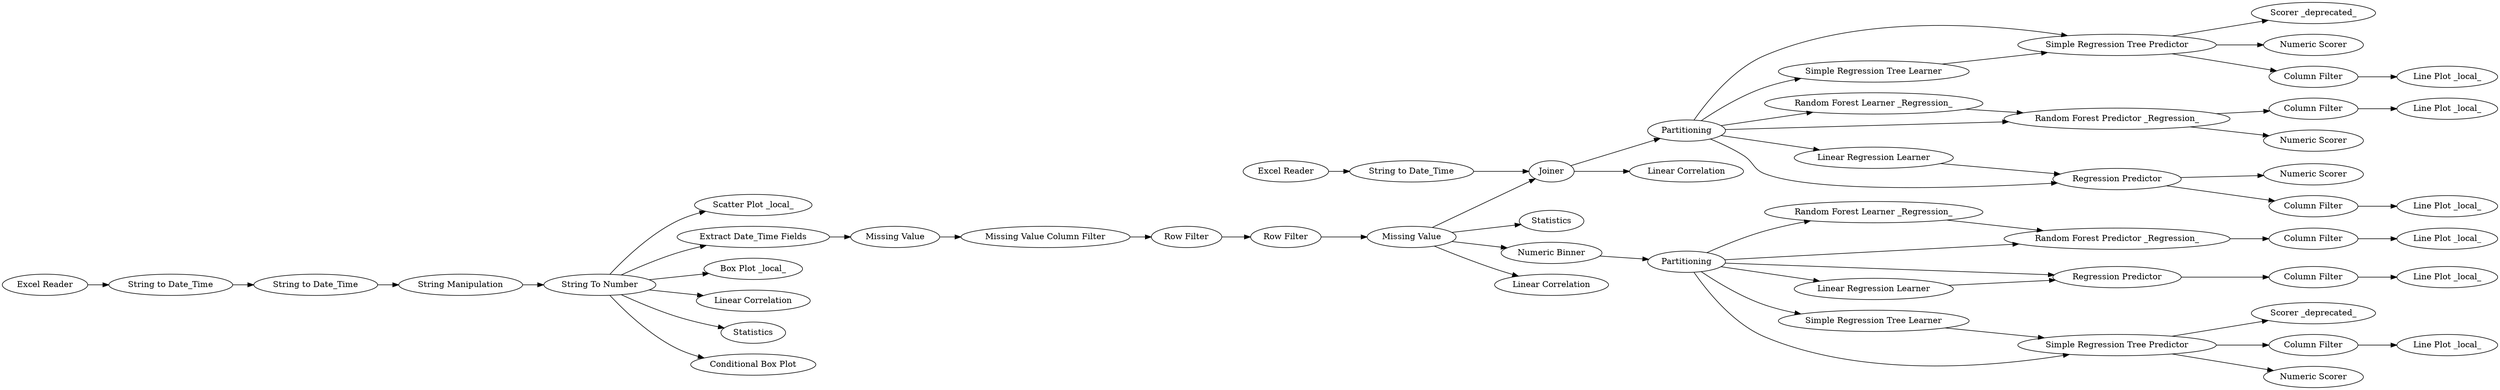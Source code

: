 digraph {
	41 -> 42
	58 -> 64
	14 -> 16
	42 -> 52
	20 -> 80
	54 -> 57
	65 -> 66
	2 -> 6
	15 -> 21
	58 -> 63
	16 -> 78
	40 -> 49
	1 -> 19
	40 -> 41
	79 -> 40
	59 -> 60
	78 -> 15
	2 -> 8
	63 -> 64
	2 -> 4
	58 -> 66
	80 -> 2
	40 -> 48
	27 -> 43
	64 -> 68
	58 -> 65
	40 -> 42
	50 -> 51
	55 -> 56
	64 -> 72
	40 -> 43
	58 -> 59
	15 -> 54
	43 -> 25
	8 -> 77
	46 -> 47
	48 -> 49
	15 -> 22
	2 -> 7
	54 -> 58
	60 -> 76
	60 -> 61
	70 -> 71
	49 -> 50
	61 -> 62
	58 -> 60
	66 -> 73
	77 -> 14
	40 -> 27
	43 -> 44
	15 -> 79
	52 -> 53
	19 -> 20
	56 -> 54
	66 -> 75
	2 -> 3
	2 -> 5
	73 -> 74
	64 -> 70
	43 -> 46
	27 [label="Simple Regression Tree Learner"]
	57 [label="Linear Correlation"]
	55 [label="Excel Reader"]
	7 [label="Linear Correlation"]
	79 [label="Numeric Binner"]
	52 [label="Column Filter"]
	21 [label=Statistics]
	58 [label=Partitioning]
	8 [label="Extract Date_Time Fields"]
	74 [label="Line Plot _local_"]
	3 [label=Statistics]
	19 [label="String to Date_Time"]
	78 [label="Row Filter"]
	64 [label="Simple Regression Tree Predictor"]
	49 [label="Regression Predictor"]
	41 [label="Random Forest Learner _Regression_"]
	51 [label="Line Plot _local_"]
	56 [label="String to Date_Time"]
	6 [label="Scatter Plot _local_"]
	15 [label="Missing Value"]
	54 [label=Joiner]
	25 [label="Scorer _deprecated_"]
	75 [label="Numeric Scorer"]
	59 [label="Linear Regression Learner"]
	16 [label="Row Filter"]
	48 [label="Linear Regression Learner"]
	50 [label="Column Filter"]
	1 [label="Excel Reader"]
	42 [label="Random Forest Predictor _Regression_"]
	22 [label="Linear Correlation"]
	53 [label="Line Plot _local_"]
	68 [label="Scorer _deprecated_"]
	72 [label="Numeric Scorer"]
	4 [label="Box Plot _local_"]
	47 [label="Line Plot _local_"]
	63 [label="Simple Regression Tree Learner"]
	77 [label="Missing Value"]
	61 [label="Column Filter"]
	76 [label="Numeric Scorer"]
	14 [label="Missing Value Column Filter"]
	60 [label="Regression Predictor"]
	5 [label="Conditional Box Plot"]
	20 [label="String to Date_Time"]
	43 [label="Simple Regression Tree Predictor"]
	44 [label="Numeric Scorer"]
	66 [label="Random Forest Predictor _Regression_"]
	62 [label="Line Plot _local_"]
	70 [label="Column Filter"]
	65 [label="Random Forest Learner _Regression_"]
	71 [label="Line Plot _local_"]
	46 [label="Column Filter"]
	40 [label=Partitioning]
	80 [label="String Manipulation"]
	73 [label="Column Filter"]
	2 [label="String To Number"]
	rankdir=LR
}

